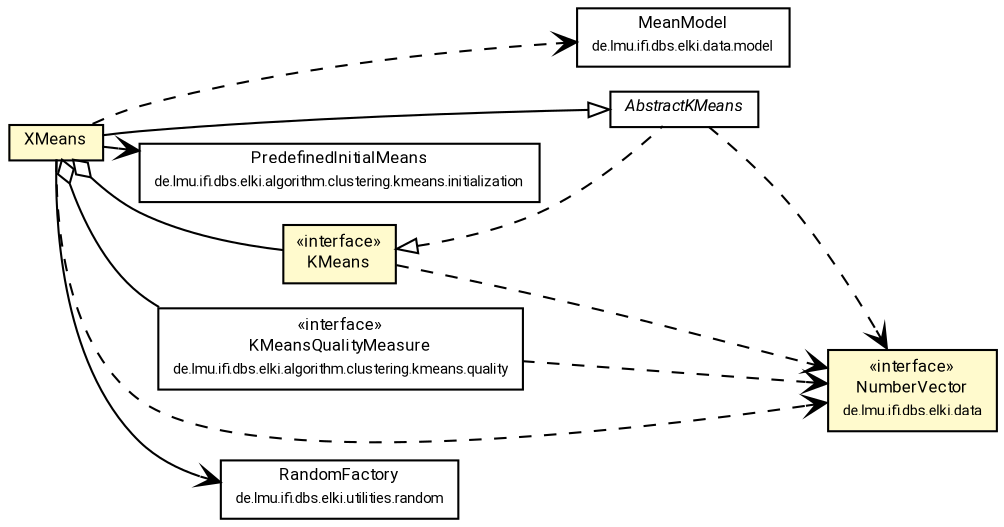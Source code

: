 #!/usr/local/bin/dot
#
# Class diagram 
# Generated by UMLGraph version R5_7_2-60-g0e99a6 (http://www.spinellis.gr/umlgraph/)
#

digraph G {
	graph [fontnames="svg"]
	edge [fontname="Roboto",fontsize=7,labelfontname="Roboto",labelfontsize=7,color="black"];
	node [fontname="Roboto",fontcolor="black",fontsize=8,shape=plaintext,margin=0,width=0,height=0];
	nodesep=0.15;
	ranksep=0.25;
	rankdir=LR;
	// de.lmu.ifi.dbs.elki.data.model.MeanModel
	c10988968 [label=<<table title="de.lmu.ifi.dbs.elki.data.model.MeanModel" border="0" cellborder="1" cellspacing="0" cellpadding="2" href="../../../data/model/MeanModel.html" target="_parent">
		<tr><td><table border="0" cellspacing="0" cellpadding="1">
		<tr><td align="center" balign="center"> <font face="Roboto">MeanModel</font> </td></tr>
		<tr><td align="center" balign="center"> <font face="Roboto" point-size="7.0">de.lmu.ifi.dbs.elki.data.model</font> </td></tr>
		</table></td></tr>
		</table>>, URL="../../../data/model/MeanModel.html"];
	// de.lmu.ifi.dbs.elki.algorithm.clustering.kmeans.initialization.PredefinedInitialMeans
	c10989155 [label=<<table title="de.lmu.ifi.dbs.elki.algorithm.clustering.kmeans.initialization.PredefinedInitialMeans" border="0" cellborder="1" cellspacing="0" cellpadding="2" href="initialization/PredefinedInitialMeans.html" target="_parent">
		<tr><td><table border="0" cellspacing="0" cellpadding="1">
		<tr><td align="center" balign="center"> <font face="Roboto">PredefinedInitialMeans</font> </td></tr>
		<tr><td align="center" balign="center"> <font face="Roboto" point-size="7.0">de.lmu.ifi.dbs.elki.algorithm.clustering.kmeans.initialization</font> </td></tr>
		</table></td></tr>
		</table>>, URL="initialization/PredefinedInitialMeans.html"];
	// de.lmu.ifi.dbs.elki.algorithm.clustering.kmeans.KMeans<V extends de.lmu.ifi.dbs.elki.data.NumberVector, M extends de.lmu.ifi.dbs.elki.data.model.Model>
	c10989174 [label=<<table title="de.lmu.ifi.dbs.elki.algorithm.clustering.kmeans.KMeans" border="0" cellborder="1" cellspacing="0" cellpadding="2" bgcolor="LemonChiffon" href="KMeans.html" target="_parent">
		<tr><td><table border="0" cellspacing="0" cellpadding="1">
		<tr><td align="center" balign="center"> &#171;interface&#187; </td></tr>
		<tr><td align="center" balign="center"> <font face="Roboto">KMeans</font> </td></tr>
		</table></td></tr>
		</table>>, URL="KMeans.html"];
	// de.lmu.ifi.dbs.elki.algorithm.clustering.kmeans.AbstractKMeans<V extends de.lmu.ifi.dbs.elki.data.NumberVector, M extends de.lmu.ifi.dbs.elki.data.model.Model>
	c10989177 [label=<<table title="de.lmu.ifi.dbs.elki.algorithm.clustering.kmeans.AbstractKMeans" border="0" cellborder="1" cellspacing="0" cellpadding="2" href="AbstractKMeans.html" target="_parent">
		<tr><td><table border="0" cellspacing="0" cellpadding="1">
		<tr><td align="center" balign="center"> <font face="Roboto"><i>AbstractKMeans</i></font> </td></tr>
		</table></td></tr>
		</table>>, URL="AbstractKMeans.html"];
	// de.lmu.ifi.dbs.elki.algorithm.clustering.kmeans.quality.KMeansQualityMeasure<O extends de.lmu.ifi.dbs.elki.data.NumberVector>
	c10989236 [label=<<table title="de.lmu.ifi.dbs.elki.algorithm.clustering.kmeans.quality.KMeansQualityMeasure" border="0" cellborder="1" cellspacing="0" cellpadding="2" href="quality/KMeansQualityMeasure.html" target="_parent">
		<tr><td><table border="0" cellspacing="0" cellpadding="1">
		<tr><td align="center" balign="center"> &#171;interface&#187; </td></tr>
		<tr><td align="center" balign="center"> <font face="Roboto">KMeansQualityMeasure</font> </td></tr>
		<tr><td align="center" balign="center"> <font face="Roboto" point-size="7.0">de.lmu.ifi.dbs.elki.algorithm.clustering.kmeans.quality</font> </td></tr>
		</table></td></tr>
		</table>>, URL="quality/KMeansQualityMeasure.html"];
	// de.lmu.ifi.dbs.elki.algorithm.clustering.kmeans.XMeans<V extends de.lmu.ifi.dbs.elki.data.NumberVector, M extends de.lmu.ifi.dbs.elki.data.model.MeanModel>
	c10989249 [label=<<table title="de.lmu.ifi.dbs.elki.algorithm.clustering.kmeans.XMeans" border="0" cellborder="1" cellspacing="0" cellpadding="2" bgcolor="lemonChiffon" href="XMeans.html" target="_parent">
		<tr><td><table border="0" cellspacing="0" cellpadding="1">
		<tr><td align="center" balign="center"> <font face="Roboto">XMeans</font> </td></tr>
		</table></td></tr>
		</table>>, URL="XMeans.html"];
	// de.lmu.ifi.dbs.elki.data.NumberVector
	c10989534 [label=<<table title="de.lmu.ifi.dbs.elki.data.NumberVector" border="0" cellborder="1" cellspacing="0" cellpadding="2" bgcolor="LemonChiffon" href="../../../data/NumberVector.html" target="_parent">
		<tr><td><table border="0" cellspacing="0" cellpadding="1">
		<tr><td align="center" balign="center"> &#171;interface&#187; </td></tr>
		<tr><td align="center" balign="center"> <font face="Roboto">NumberVector</font> </td></tr>
		<tr><td align="center" balign="center"> <font face="Roboto" point-size="7.0">de.lmu.ifi.dbs.elki.data</font> </td></tr>
		</table></td></tr>
		</table>>, URL="../../../data/NumberVector.html"];
	// de.lmu.ifi.dbs.elki.utilities.random.RandomFactory
	c10990328 [label=<<table title="de.lmu.ifi.dbs.elki.utilities.random.RandomFactory" border="0" cellborder="1" cellspacing="0" cellpadding="2" href="../../../utilities/random/RandomFactory.html" target="_parent">
		<tr><td><table border="0" cellspacing="0" cellpadding="1">
		<tr><td align="center" balign="center"> <font face="Roboto">RandomFactory</font> </td></tr>
		<tr><td align="center" balign="center"> <font face="Roboto" point-size="7.0">de.lmu.ifi.dbs.elki.utilities.random</font> </td></tr>
		</table></td></tr>
		</table>>, URL="../../../utilities/random/RandomFactory.html"];
	// de.lmu.ifi.dbs.elki.algorithm.clustering.kmeans.AbstractKMeans<V extends de.lmu.ifi.dbs.elki.data.NumberVector, M extends de.lmu.ifi.dbs.elki.data.model.Model> implements de.lmu.ifi.dbs.elki.algorithm.clustering.kmeans.KMeans<V extends de.lmu.ifi.dbs.elki.data.NumberVector, M extends de.lmu.ifi.dbs.elki.data.model.Model>
	c10989174 -> c10989177 [arrowtail=empty,style=dashed,dir=back,weight=9];
	// de.lmu.ifi.dbs.elki.algorithm.clustering.kmeans.XMeans<V extends de.lmu.ifi.dbs.elki.data.NumberVector, M extends de.lmu.ifi.dbs.elki.data.model.MeanModel> extends de.lmu.ifi.dbs.elki.algorithm.clustering.kmeans.AbstractKMeans<V extends de.lmu.ifi.dbs.elki.data.NumberVector, M extends de.lmu.ifi.dbs.elki.data.model.Model>
	c10989177 -> c10989249 [arrowtail=empty,dir=back,weight=10];
	// de.lmu.ifi.dbs.elki.algorithm.clustering.kmeans.XMeans<V extends de.lmu.ifi.dbs.elki.data.NumberVector, M extends de.lmu.ifi.dbs.elki.data.model.MeanModel> has de.lmu.ifi.dbs.elki.algorithm.clustering.kmeans.KMeans<V extends de.lmu.ifi.dbs.elki.data.NumberVector, M extends de.lmu.ifi.dbs.elki.data.model.Model>
	c10989249 -> c10989174 [arrowhead=none,arrowtail=ediamond,dir=back,weight=4];
	// de.lmu.ifi.dbs.elki.algorithm.clustering.kmeans.XMeans<V extends de.lmu.ifi.dbs.elki.data.NumberVector, M extends de.lmu.ifi.dbs.elki.data.model.MeanModel> has de.lmu.ifi.dbs.elki.algorithm.clustering.kmeans.quality.KMeansQualityMeasure<O extends de.lmu.ifi.dbs.elki.data.NumberVector>
	c10989249 -> c10989236 [arrowhead=none,arrowtail=ediamond,dir=back,weight=4];
	// de.lmu.ifi.dbs.elki.algorithm.clustering.kmeans.XMeans<V extends de.lmu.ifi.dbs.elki.data.NumberVector, M extends de.lmu.ifi.dbs.elki.data.model.MeanModel> navassoc de.lmu.ifi.dbs.elki.algorithm.clustering.kmeans.initialization.PredefinedInitialMeans
	c10989249 -> c10989155 [arrowhead=open,weight=1];
	// de.lmu.ifi.dbs.elki.algorithm.clustering.kmeans.XMeans<V extends de.lmu.ifi.dbs.elki.data.NumberVector, M extends de.lmu.ifi.dbs.elki.data.model.MeanModel> navassoc de.lmu.ifi.dbs.elki.utilities.random.RandomFactory
	c10989249 -> c10990328 [arrowhead=open,weight=1];
	// de.lmu.ifi.dbs.elki.algorithm.clustering.kmeans.KMeans<V extends de.lmu.ifi.dbs.elki.data.NumberVector, M extends de.lmu.ifi.dbs.elki.data.model.Model> depend de.lmu.ifi.dbs.elki.data.NumberVector
	c10989174 -> c10989534 [arrowhead=open,style=dashed,weight=0];
	// de.lmu.ifi.dbs.elki.algorithm.clustering.kmeans.AbstractKMeans<V extends de.lmu.ifi.dbs.elki.data.NumberVector, M extends de.lmu.ifi.dbs.elki.data.model.Model> depend de.lmu.ifi.dbs.elki.data.NumberVector
	c10989177 -> c10989534 [arrowhead=open,style=dashed,weight=0];
	// de.lmu.ifi.dbs.elki.algorithm.clustering.kmeans.quality.KMeansQualityMeasure<O extends de.lmu.ifi.dbs.elki.data.NumberVector> depend de.lmu.ifi.dbs.elki.data.NumberVector
	c10989236 -> c10989534 [arrowhead=open,style=dashed,weight=0];
	// de.lmu.ifi.dbs.elki.algorithm.clustering.kmeans.XMeans<V extends de.lmu.ifi.dbs.elki.data.NumberVector, M extends de.lmu.ifi.dbs.elki.data.model.MeanModel> depend de.lmu.ifi.dbs.elki.data.model.MeanModel
	c10989249 -> c10988968 [arrowhead=open,style=dashed,weight=0];
	// de.lmu.ifi.dbs.elki.algorithm.clustering.kmeans.XMeans<V extends de.lmu.ifi.dbs.elki.data.NumberVector, M extends de.lmu.ifi.dbs.elki.data.model.MeanModel> depend de.lmu.ifi.dbs.elki.data.NumberVector
	c10989249 -> c10989534 [arrowhead=open,style=dashed,weight=0];
}

